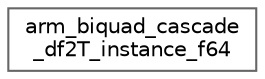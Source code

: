 digraph "Graphical Class Hierarchy"
{
 // LATEX_PDF_SIZE
  bgcolor="transparent";
  edge [fontname=Helvetica,fontsize=10,labelfontname=Helvetica,labelfontsize=10];
  node [fontname=Helvetica,fontsize=10,shape=box,height=0.2,width=0.4];
  rankdir="LR";
  Node0 [id="Node000000",label="arm_biquad_cascade\l_df2T_instance_f64",height=0.2,width=0.4,color="grey40", fillcolor="white", style="filled",URL="$structarm__biquad__cascade__df2_t__instance__f64.html",tooltip="Instance structure for the floating-point transposed direct form II Biquad cascade filter."];
}

